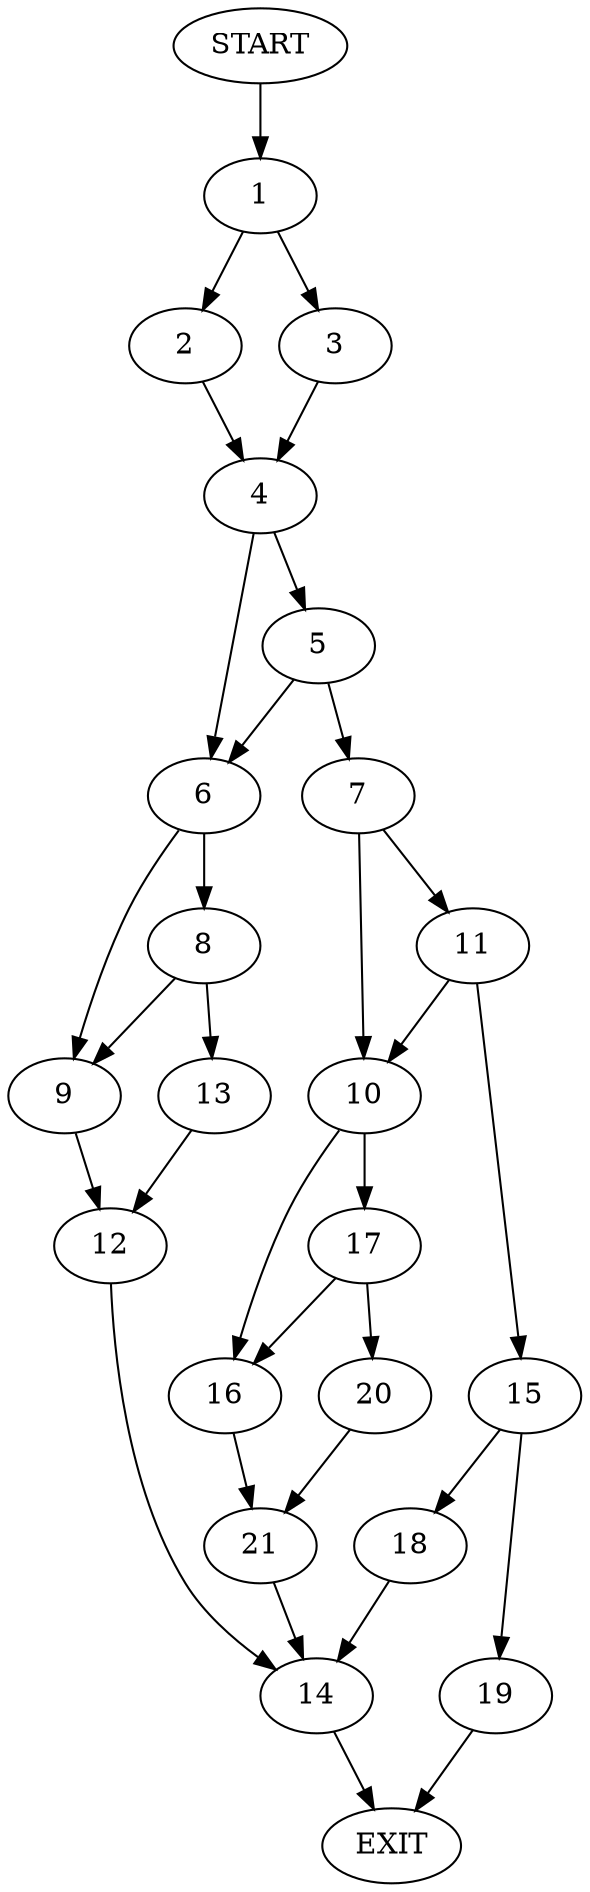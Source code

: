 digraph {
0 [label="START"];
1;
2;
3;
4;
5;
6;
7;
8;
9;
10;
11;
12;
13;
14;
15;
16;
17;
18;
19;
20;
21;
22 [label="EXIT"];
0 -> 1;
1 -> 2;
1 -> 3;
3 -> 4;
2 -> 4;
4 -> 5;
4 -> 6;
5 -> 7;
5 -> 6;
6 -> 8;
6 -> 9;
7 -> 10;
7 -> 11;
9 -> 12;
8 -> 13;
8 -> 9;
13 -> 12;
12 -> 14;
14 -> 22;
11 -> 10;
11 -> 15;
10 -> 16;
10 -> 17;
15 -> 18;
15 -> 19;
17 -> 20;
17 -> 16;
16 -> 21;
20 -> 21;
21 -> 14;
18 -> 14;
19 -> 22;
}